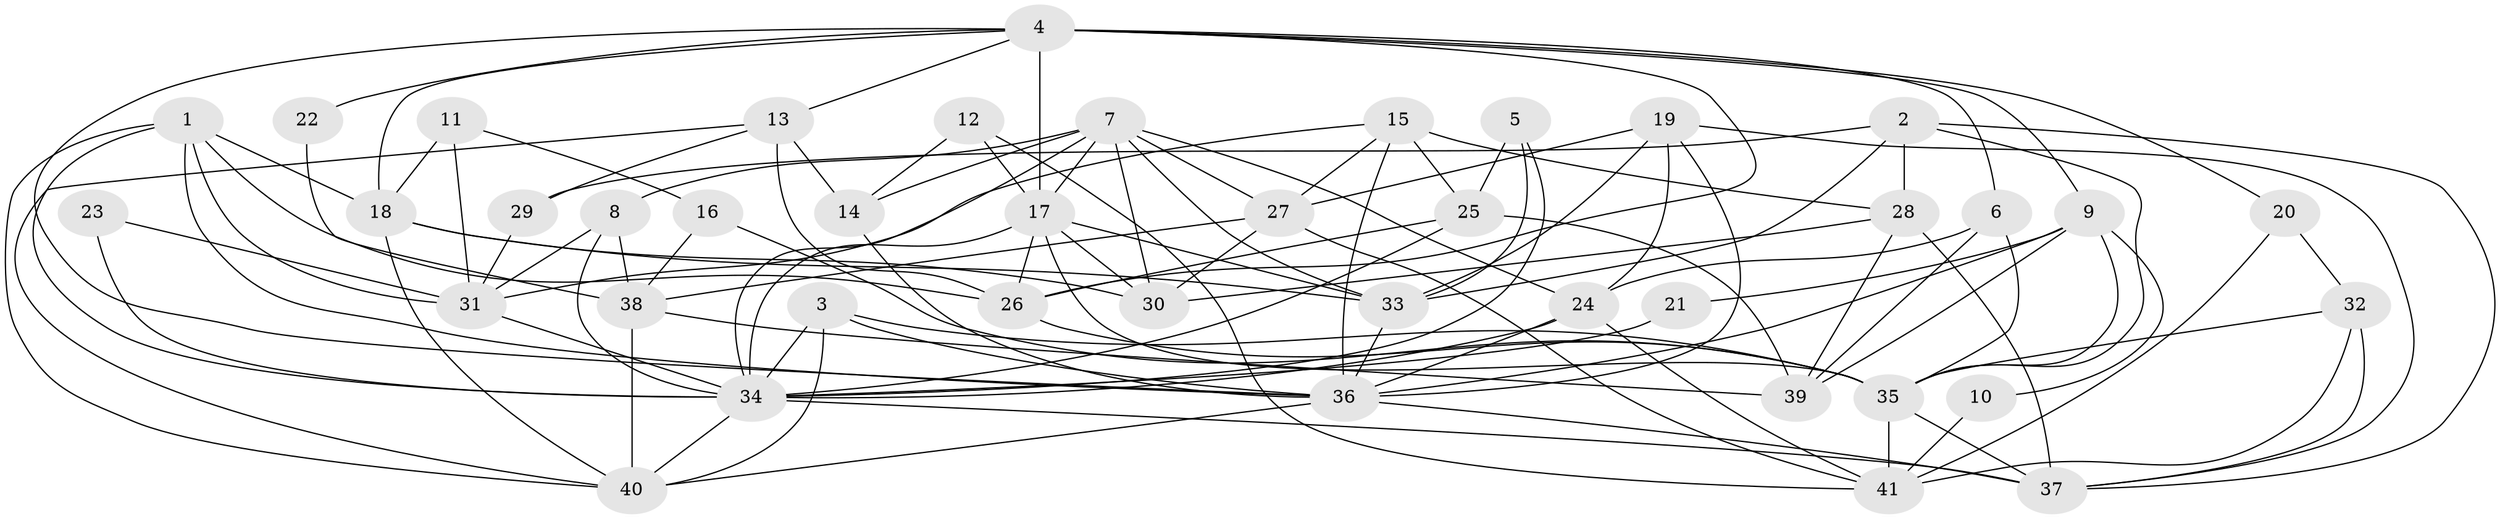 // original degree distribution, {5: 0.13580246913580246, 4: 0.35802469135802467, 2: 0.16049382716049382, 3: 0.18518518518518517, 6: 0.12345679012345678, 7: 0.024691358024691357, 8: 0.012345679012345678}
// Generated by graph-tools (version 1.1) at 2025/26/03/09/25 03:26:20]
// undirected, 41 vertices, 111 edges
graph export_dot {
graph [start="1"]
  node [color=gray90,style=filled];
  1;
  2;
  3;
  4;
  5;
  6;
  7;
  8;
  9;
  10;
  11;
  12;
  13;
  14;
  15;
  16;
  17;
  18;
  19;
  20;
  21;
  22;
  23;
  24;
  25;
  26;
  27;
  28;
  29;
  30;
  31;
  32;
  33;
  34;
  35;
  36;
  37;
  38;
  39;
  40;
  41;
  1 -- 18 [weight=1.0];
  1 -- 26 [weight=1.0];
  1 -- 31 [weight=1.0];
  1 -- 34 [weight=1.0];
  1 -- 36 [weight=1.0];
  1 -- 40 [weight=1.0];
  2 -- 28 [weight=1.0];
  2 -- 29 [weight=1.0];
  2 -- 33 [weight=1.0];
  2 -- 35 [weight=1.0];
  2 -- 37 [weight=1.0];
  3 -- 34 [weight=1.0];
  3 -- 35 [weight=1.0];
  3 -- 36 [weight=1.0];
  3 -- 40 [weight=1.0];
  4 -- 6 [weight=1.0];
  4 -- 9 [weight=1.0];
  4 -- 13 [weight=1.0];
  4 -- 17 [weight=1.0];
  4 -- 18 [weight=1.0];
  4 -- 20 [weight=1.0];
  4 -- 22 [weight=1.0];
  4 -- 26 [weight=1.0];
  4 -- 36 [weight=1.0];
  5 -- 25 [weight=2.0];
  5 -- 33 [weight=1.0];
  5 -- 34 [weight=1.0];
  6 -- 24 [weight=1.0];
  6 -- 35 [weight=1.0];
  6 -- 39 [weight=1.0];
  7 -- 8 [weight=2.0];
  7 -- 14 [weight=1.0];
  7 -- 17 [weight=1.0];
  7 -- 24 [weight=1.0];
  7 -- 27 [weight=1.0];
  7 -- 30 [weight=1.0];
  7 -- 33 [weight=1.0];
  7 -- 34 [weight=1.0];
  8 -- 31 [weight=1.0];
  8 -- 34 [weight=1.0];
  8 -- 38 [weight=1.0];
  9 -- 10 [weight=1.0];
  9 -- 21 [weight=1.0];
  9 -- 35 [weight=1.0];
  9 -- 36 [weight=1.0];
  9 -- 39 [weight=2.0];
  10 -- 41 [weight=1.0];
  11 -- 16 [weight=1.0];
  11 -- 18 [weight=1.0];
  11 -- 31 [weight=1.0];
  12 -- 14 [weight=1.0];
  12 -- 17 [weight=1.0];
  12 -- 41 [weight=1.0];
  13 -- 14 [weight=1.0];
  13 -- 26 [weight=1.0];
  13 -- 29 [weight=1.0];
  13 -- 40 [weight=1.0];
  14 -- 36 [weight=2.0];
  15 -- 25 [weight=1.0];
  15 -- 27 [weight=1.0];
  15 -- 28 [weight=1.0];
  15 -- 31 [weight=1.0];
  15 -- 36 [weight=1.0];
  16 -- 35 [weight=1.0];
  16 -- 38 [weight=1.0];
  17 -- 26 [weight=1.0];
  17 -- 30 [weight=1.0];
  17 -- 33 [weight=1.0];
  17 -- 34 [weight=1.0];
  17 -- 35 [weight=1.0];
  18 -- 30 [weight=1.0];
  18 -- 33 [weight=1.0];
  18 -- 40 [weight=1.0];
  19 -- 24 [weight=1.0];
  19 -- 27 [weight=1.0];
  19 -- 33 [weight=1.0];
  19 -- 36 [weight=1.0];
  19 -- 37 [weight=1.0];
  20 -- 32 [weight=1.0];
  20 -- 41 [weight=1.0];
  21 -- 34 [weight=1.0];
  22 -- 38 [weight=1.0];
  23 -- 31 [weight=2.0];
  23 -- 34 [weight=1.0];
  24 -- 34 [weight=1.0];
  24 -- 36 [weight=1.0];
  24 -- 41 [weight=1.0];
  25 -- 26 [weight=1.0];
  25 -- 34 [weight=1.0];
  25 -- 39 [weight=1.0];
  26 -- 35 [weight=1.0];
  27 -- 30 [weight=1.0];
  27 -- 38 [weight=1.0];
  27 -- 41 [weight=1.0];
  28 -- 30 [weight=2.0];
  28 -- 37 [weight=1.0];
  28 -- 39 [weight=1.0];
  29 -- 31 [weight=1.0];
  31 -- 34 [weight=1.0];
  32 -- 35 [weight=1.0];
  32 -- 37 [weight=1.0];
  32 -- 41 [weight=1.0];
  33 -- 36 [weight=2.0];
  34 -- 37 [weight=1.0];
  34 -- 40 [weight=1.0];
  35 -- 37 [weight=1.0];
  35 -- 41 [weight=2.0];
  36 -- 37 [weight=1.0];
  36 -- 40 [weight=1.0];
  38 -- 39 [weight=1.0];
  38 -- 40 [weight=1.0];
}
